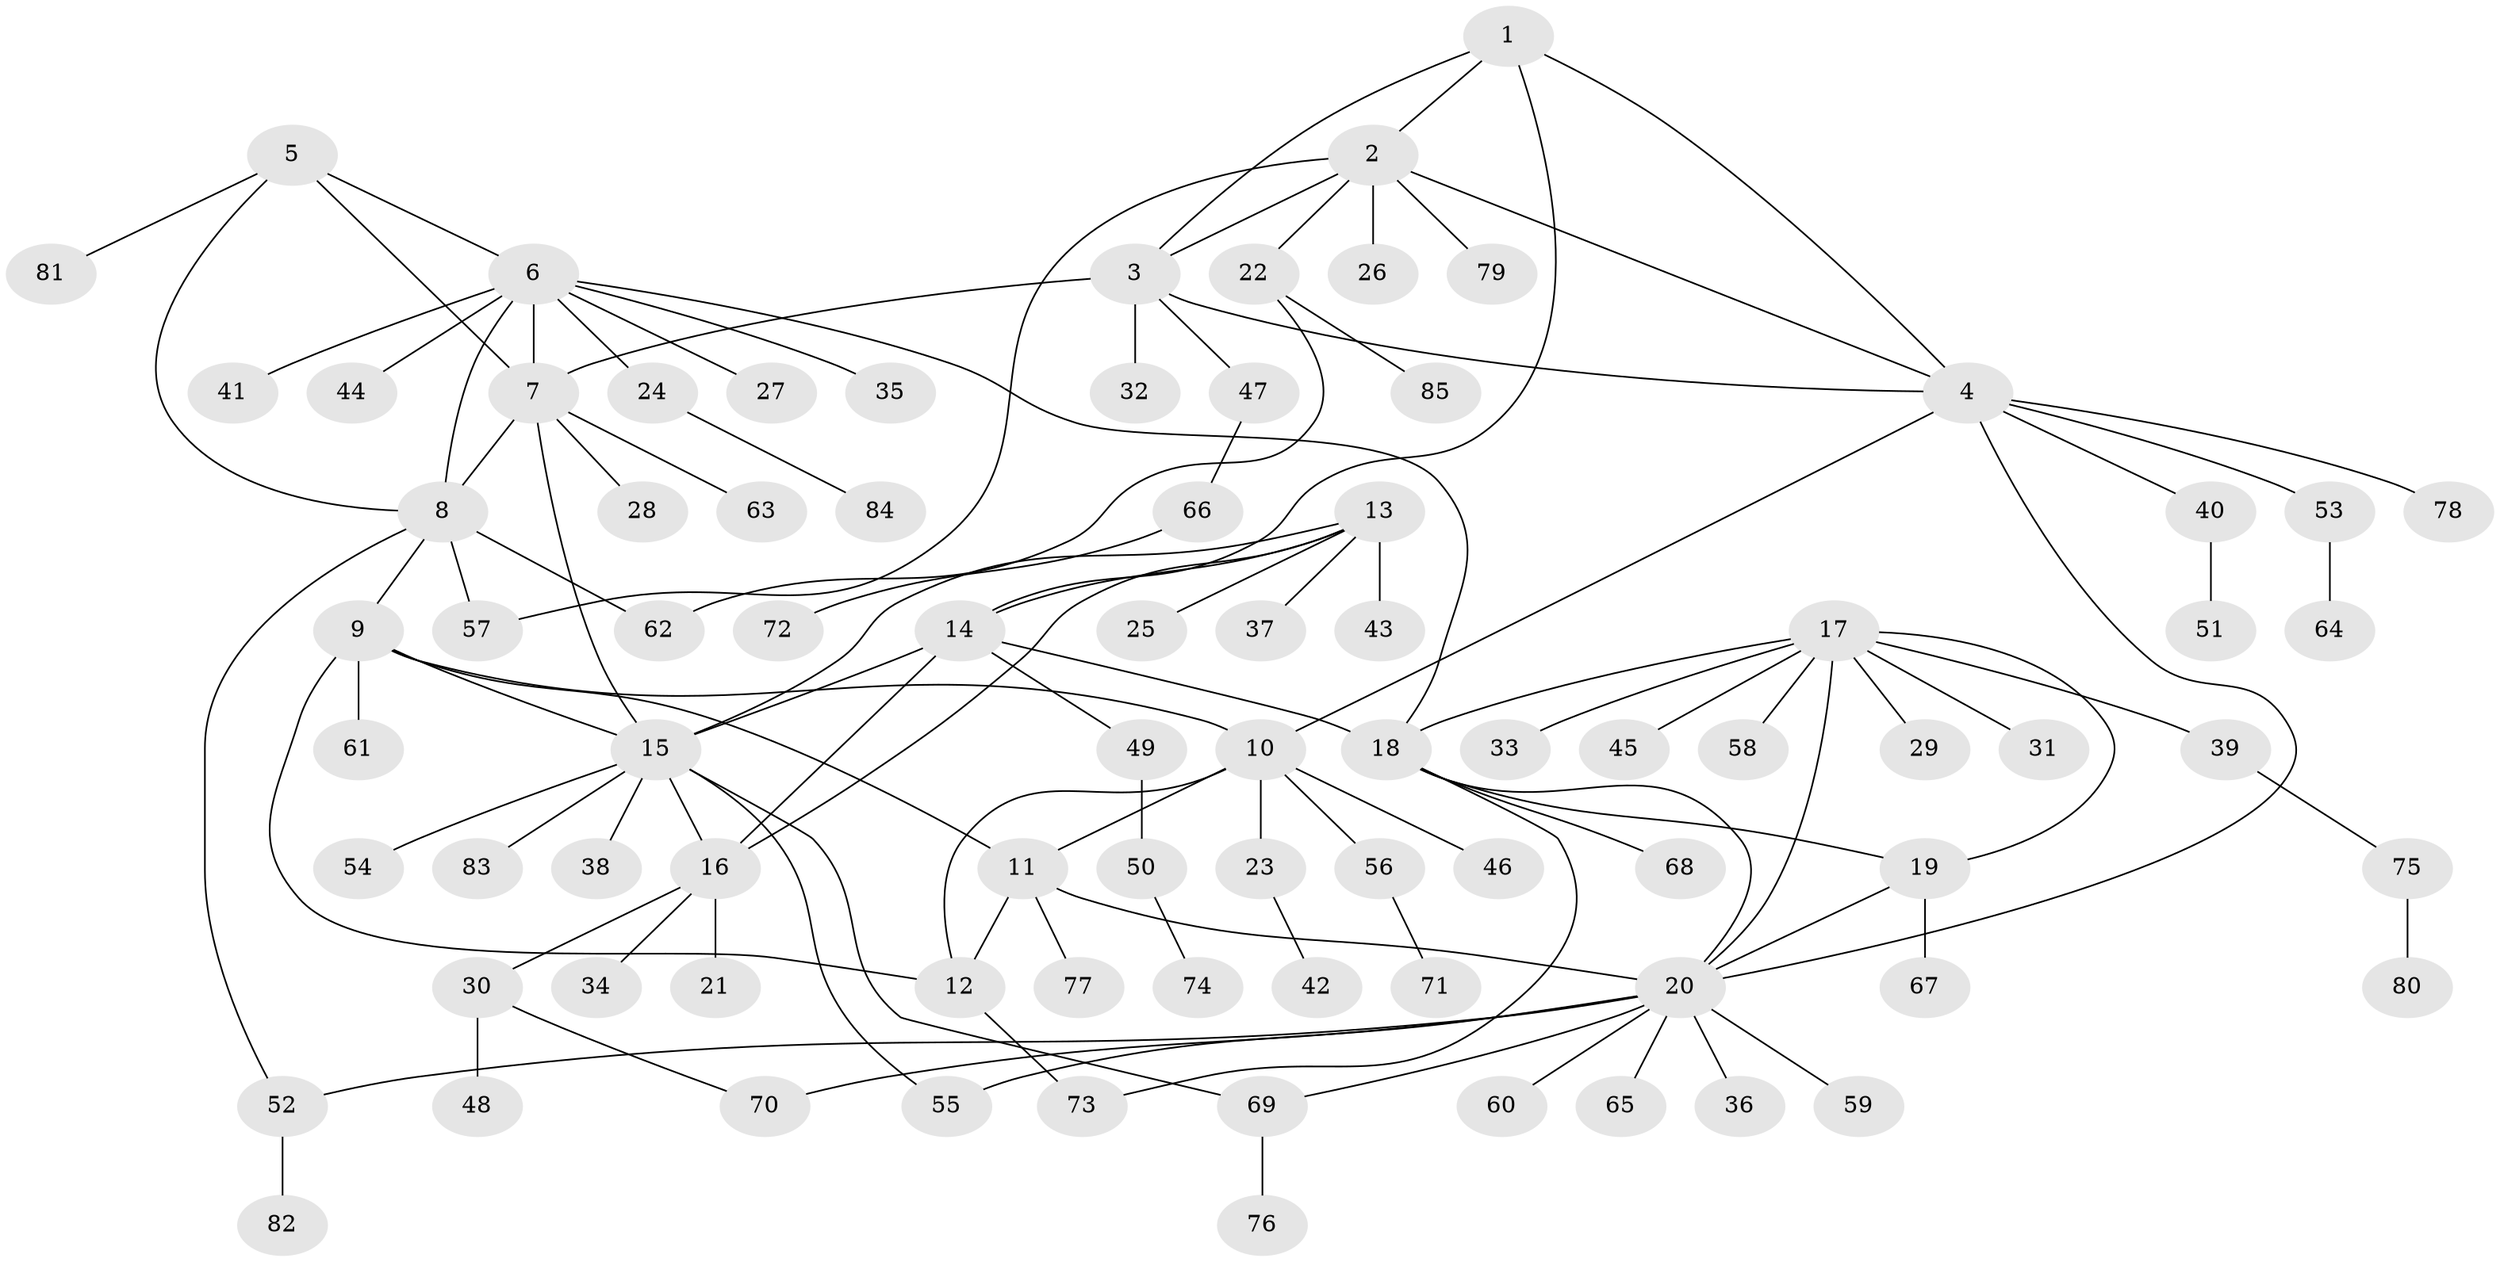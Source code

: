 // coarse degree distribution, {4: 0.04838709677419355, 6: 0.08064516129032258, 8: 0.04838709677419355, 7: 0.03225806451612903, 3: 0.04838709677419355, 12: 0.03225806451612903, 1: 0.5645161290322581, 2: 0.14516129032258066}
// Generated by graph-tools (version 1.1) at 2025/42/03/06/25 10:42:11]
// undirected, 85 vertices, 112 edges
graph export_dot {
graph [start="1"]
  node [color=gray90,style=filled];
  1;
  2;
  3;
  4;
  5;
  6;
  7;
  8;
  9;
  10;
  11;
  12;
  13;
  14;
  15;
  16;
  17;
  18;
  19;
  20;
  21;
  22;
  23;
  24;
  25;
  26;
  27;
  28;
  29;
  30;
  31;
  32;
  33;
  34;
  35;
  36;
  37;
  38;
  39;
  40;
  41;
  42;
  43;
  44;
  45;
  46;
  47;
  48;
  49;
  50;
  51;
  52;
  53;
  54;
  55;
  56;
  57;
  58;
  59;
  60;
  61;
  62;
  63;
  64;
  65;
  66;
  67;
  68;
  69;
  70;
  71;
  72;
  73;
  74;
  75;
  76;
  77;
  78;
  79;
  80;
  81;
  82;
  83;
  84;
  85;
  1 -- 2;
  1 -- 3;
  1 -- 4;
  1 -- 14;
  2 -- 3;
  2 -- 4;
  2 -- 22;
  2 -- 26;
  2 -- 57;
  2 -- 79;
  3 -- 4;
  3 -- 7;
  3 -- 32;
  3 -- 47;
  4 -- 10;
  4 -- 20;
  4 -- 40;
  4 -- 53;
  4 -- 78;
  5 -- 6;
  5 -- 7;
  5 -- 8;
  5 -- 81;
  6 -- 7;
  6 -- 8;
  6 -- 18;
  6 -- 24;
  6 -- 27;
  6 -- 35;
  6 -- 41;
  6 -- 44;
  7 -- 8;
  7 -- 15;
  7 -- 28;
  7 -- 63;
  8 -- 9;
  8 -- 52;
  8 -- 57;
  8 -- 62;
  9 -- 10;
  9 -- 11;
  9 -- 12;
  9 -- 15;
  9 -- 61;
  10 -- 11;
  10 -- 12;
  10 -- 23;
  10 -- 46;
  10 -- 56;
  11 -- 12;
  11 -- 20;
  11 -- 77;
  12 -- 73;
  13 -- 14;
  13 -- 15;
  13 -- 16;
  13 -- 25;
  13 -- 37;
  13 -- 43;
  14 -- 15;
  14 -- 16;
  14 -- 18;
  14 -- 49;
  15 -- 16;
  15 -- 38;
  15 -- 54;
  15 -- 55;
  15 -- 69;
  15 -- 83;
  16 -- 21;
  16 -- 30;
  16 -- 34;
  17 -- 18;
  17 -- 19;
  17 -- 20;
  17 -- 29;
  17 -- 31;
  17 -- 33;
  17 -- 39;
  17 -- 45;
  17 -- 58;
  18 -- 19;
  18 -- 20;
  18 -- 68;
  18 -- 73;
  19 -- 20;
  19 -- 67;
  20 -- 36;
  20 -- 52;
  20 -- 55;
  20 -- 59;
  20 -- 60;
  20 -- 65;
  20 -- 69;
  20 -- 70;
  22 -- 62;
  22 -- 85;
  23 -- 42;
  24 -- 84;
  30 -- 48;
  30 -- 70;
  39 -- 75;
  40 -- 51;
  47 -- 66;
  49 -- 50;
  50 -- 74;
  52 -- 82;
  53 -- 64;
  56 -- 71;
  66 -- 72;
  69 -- 76;
  75 -- 80;
}
